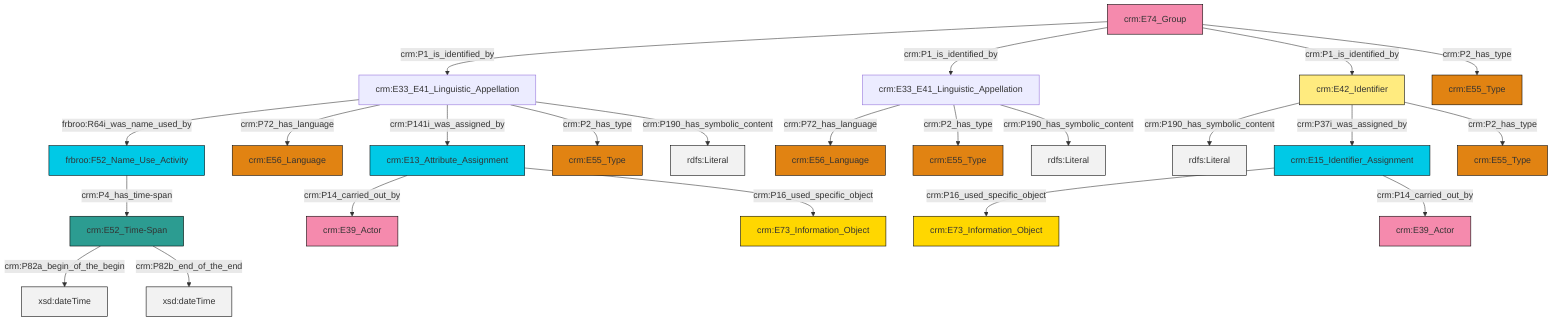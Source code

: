 graph TD
classDef Literal fill:#f2f2f2,stroke:#000000;
classDef CRM_Entity fill:#FFFFFF,stroke:#000000;
classDef Temporal_Entity fill:#00C9E6, stroke:#000000;
classDef Type fill:#E18312, stroke:#000000;
classDef Time-Span fill:#2C9C91, stroke:#000000;
classDef Appellation fill:#FFEB7F, stroke:#000000;
classDef Place fill:#008836, stroke:#000000;
classDef Persistent_Item fill:#B266B2, stroke:#000000;
classDef Conceptual_Object fill:#FFD700, stroke:#000000;
classDef Physical_Thing fill:#D2B48C, stroke:#000000;
classDef Actor fill:#f58aad, stroke:#000000;
classDef PC_Classes fill:#4ce600, stroke:#000000;
classDef Multi fill:#cccccc,stroke:#000000;

2["crm:E33_E41_Linguistic_Appellation"]:::Default -->|crm:P72_has_language| 3["crm:E56_Language"]:::Type
5["crm:E15_Identifier_Assignment"]:::Temporal_Entity -->|crm:P16_used_specific_object| 6["crm:E73_Information_Object"]:::Conceptual_Object
8["crm:E74_Group"]:::Actor -->|crm:P1_is_identified_by| 9["crm:E33_E41_Linguistic_Appellation"]:::Default
9["crm:E33_E41_Linguistic_Appellation"]:::Default -->|frbroo:R64i_was_name_used_by| 10["frbroo:F52_Name_Use_Activity"]:::Temporal_Entity
12["crm:E13_Attribute_Assignment"]:::Temporal_Entity -->|crm:P14_carried_out_by| 13["crm:E39_Actor"]:::Actor
16["crm:E42_Identifier"]:::Appellation -->|crm:P190_has_symbolic_content| 17[rdfs:Literal]:::Literal
8["crm:E74_Group"]:::Actor -->|crm:P1_is_identified_by| 2["crm:E33_E41_Linguistic_Appellation"]:::Default
20["crm:E52_Time-Span"]:::Time-Span -->|crm:P82a_begin_of_the_begin| 21[xsd:dateTime]:::Literal
9["crm:E33_E41_Linguistic_Appellation"]:::Default -->|crm:P72_has_language| 23["crm:E56_Language"]:::Type
9["crm:E33_E41_Linguistic_Appellation"]:::Default -->|crm:P141i_was_assigned_by| 12["crm:E13_Attribute_Assignment"]:::Temporal_Entity
8["crm:E74_Group"]:::Actor -->|crm:P1_is_identified_by| 16["crm:E42_Identifier"]:::Appellation
9["crm:E33_E41_Linguistic_Appellation"]:::Default -->|crm:P2_has_type| 25["crm:E55_Type"]:::Type
2["crm:E33_E41_Linguistic_Appellation"]:::Default -->|crm:P2_has_type| 0["crm:E55_Type"]:::Type
16["crm:E42_Identifier"]:::Appellation -->|crm:P37i_was_assigned_by| 5["crm:E15_Identifier_Assignment"]:::Temporal_Entity
2["crm:E33_E41_Linguistic_Appellation"]:::Default -->|crm:P190_has_symbolic_content| 26[rdfs:Literal]:::Literal
8["crm:E74_Group"]:::Actor -->|crm:P2_has_type| 28["crm:E55_Type"]:::Type
5["crm:E15_Identifier_Assignment"]:::Temporal_Entity -->|crm:P14_carried_out_by| 14["crm:E39_Actor"]:::Actor
16["crm:E42_Identifier"]:::Appellation -->|crm:P2_has_type| 29["crm:E55_Type"]:::Type
12["crm:E13_Attribute_Assignment"]:::Temporal_Entity -->|crm:P16_used_specific_object| 18["crm:E73_Information_Object"]:::Conceptual_Object
10["frbroo:F52_Name_Use_Activity"]:::Temporal_Entity -->|crm:P4_has_time-span| 20["crm:E52_Time-Span"]:::Time-Span
20["crm:E52_Time-Span"]:::Time-Span -->|crm:P82b_end_of_the_end| 33[xsd:dateTime]:::Literal
9["crm:E33_E41_Linguistic_Appellation"]:::Default -->|crm:P190_has_symbolic_content| 37[rdfs:Literal]:::Literal